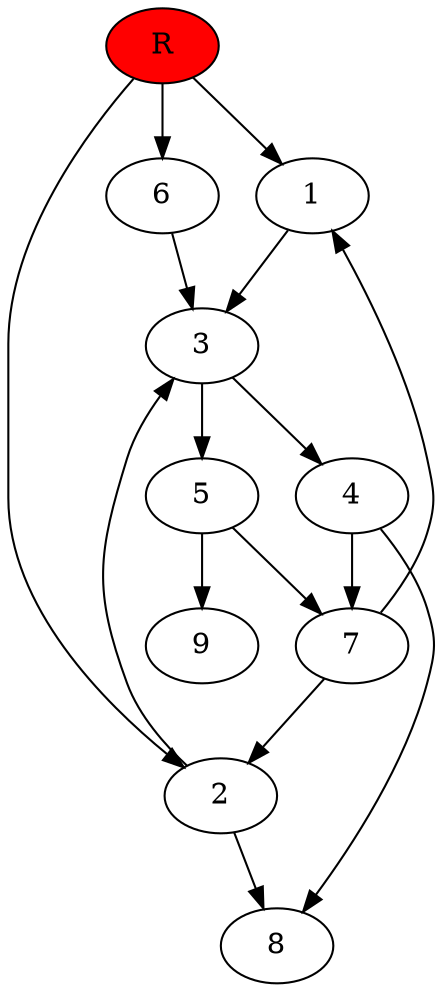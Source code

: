 digraph prb20684 {
	1
	2
	3
	4
	5
	6
	7
	8
	R [fillcolor="#ff0000" style=filled]
	1 -> 3
	2 -> 3
	2 -> 8
	3 -> 4
	3 -> 5
	4 -> 7
	4 -> 8
	5 -> 7
	5 -> 9
	6 -> 3
	7 -> 1
	7 -> 2
	R -> 1
	R -> 2
	R -> 6
}
